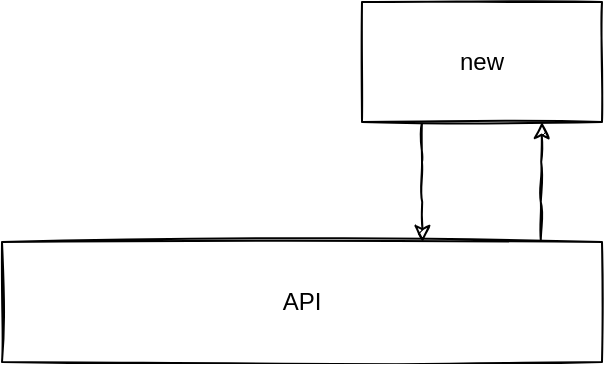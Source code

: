 <mxfile version="17.5.0" type="device"><diagram id="A66MOjhRMqQEQmwC955V" name="Page-1"><mxGraphModel dx="700" dy="786" grid="1" gridSize="10" guides="1" tooltips="1" connect="1" arrows="1" fold="1" page="1" pageScale="1" pageWidth="850" pageHeight="1100" math="0" shadow="0"><root><mxCell id="0"/><mxCell id="1" parent="0"/><mxCell id="4C_0A6vL7cNTkC80r14q-3" value="API" style="rounded=0;whiteSpace=wrap;html=1;sketch=1;" parent="1" vertex="1"><mxGeometry x="160" y="480" width="300" height="60" as="geometry"/></mxCell><mxCell id="4C_0A6vL7cNTkC80r14q-11" style="edgeStyle=orthogonalEdgeStyle;sketch=1;orthogonalLoop=1;jettySize=auto;html=1;exitX=0.898;exitY=-0.015;exitDx=0;exitDy=0;entryX=0.75;entryY=1;entryDx=0;entryDy=0;exitPerimeter=0;" parent="1" source="4C_0A6vL7cNTkC80r14q-3" target="4C_0A6vL7cNTkC80r14q-9" edge="1"><mxGeometry relative="1" as="geometry"/></mxCell><mxCell id="4C_0A6vL7cNTkC80r14q-13" style="edgeStyle=orthogonalEdgeStyle;sketch=1;orthogonalLoop=1;jettySize=auto;html=1;exitX=0.25;exitY=1;exitDx=0;exitDy=0;entryX=0.701;entryY=0;entryDx=0;entryDy=0;entryPerimeter=0;" parent="1" source="4C_0A6vL7cNTkC80r14q-9" target="4C_0A6vL7cNTkC80r14q-3" edge="1"><mxGeometry relative="1" as="geometry"/></mxCell><mxCell id="4C_0A6vL7cNTkC80r14q-9" value="new" style="rounded=0;whiteSpace=wrap;html=1;sketch=1;" parent="1" vertex="1"><mxGeometry x="340" y="360" width="120" height="60" as="geometry"/></mxCell></root></mxGraphModel></diagram></mxfile>